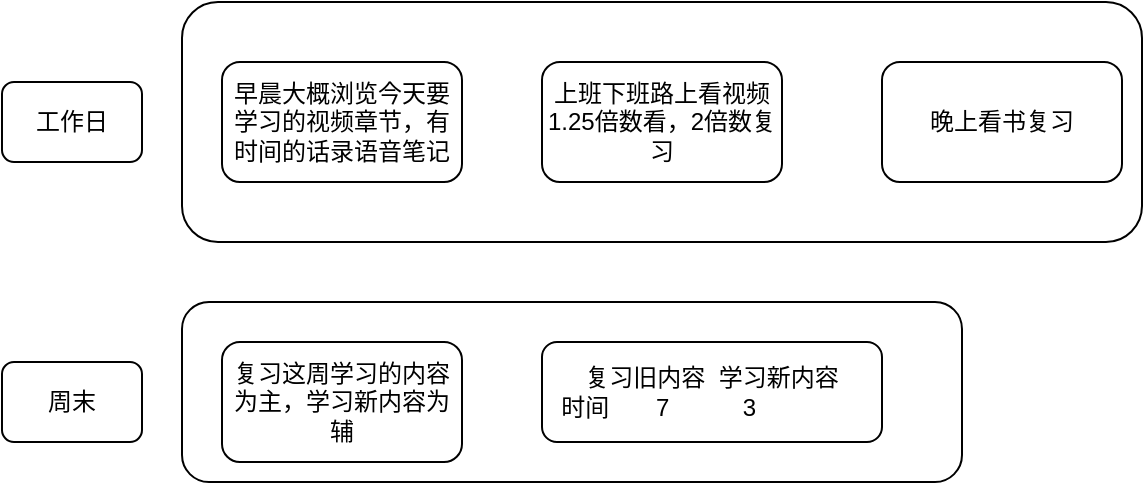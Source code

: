 <mxfile version="12.2.9" type="github" pages="1">
  <diagram id="MTuKY3IIE5yhsqu855IO" name="Page-1">
    <mxGraphModel dx="920" dy="502" grid="1" gridSize="10" guides="1" tooltips="1" connect="1" arrows="1" fold="1" page="1" pageScale="1" pageWidth="850" pageHeight="1100" math="0" shadow="0">
      <root>
        <mxCell id="0"/>
        <mxCell id="1" parent="0"/>
        <mxCell id="dZQ6U5_dljSOXEF4BZyG-9" value="" style="rounded=1;whiteSpace=wrap;html=1;" vertex="1" parent="1">
          <mxGeometry x="170" y="250" width="390" height="90" as="geometry"/>
        </mxCell>
        <mxCell id="dZQ6U5_dljSOXEF4BZyG-8" value="" style="rounded=1;whiteSpace=wrap;html=1;" vertex="1" parent="1">
          <mxGeometry x="170" y="100" width="480" height="120" as="geometry"/>
        </mxCell>
        <mxCell id="dZQ6U5_dljSOXEF4BZyG-1" value="早晨大概浏览今天要学习的视频章节，有时间的话录语音笔记" style="rounded=1;whiteSpace=wrap;html=1;" vertex="1" parent="1">
          <mxGeometry x="190" y="130" width="120" height="60" as="geometry"/>
        </mxCell>
        <mxCell id="dZQ6U5_dljSOXEF4BZyG-2" value="工作日" style="rounded=1;whiteSpace=wrap;html=1;" vertex="1" parent="1">
          <mxGeometry x="80" y="140" width="70" height="40" as="geometry"/>
        </mxCell>
        <mxCell id="dZQ6U5_dljSOXEF4BZyG-3" value="上班下班路上看视频1.25倍数看，2倍数复习" style="rounded=1;whiteSpace=wrap;html=1;" vertex="1" parent="1">
          <mxGeometry x="350" y="130" width="120" height="60" as="geometry"/>
        </mxCell>
        <mxCell id="dZQ6U5_dljSOXEF4BZyG-4" value="晚上看书复习" style="rounded=1;whiteSpace=wrap;html=1;" vertex="1" parent="1">
          <mxGeometry x="520" y="130" width="120" height="60" as="geometry"/>
        </mxCell>
        <mxCell id="dZQ6U5_dljSOXEF4BZyG-5" value="周末" style="rounded=1;whiteSpace=wrap;html=1;" vertex="1" parent="1">
          <mxGeometry x="80" y="280" width="70" height="40" as="geometry"/>
        </mxCell>
        <mxCell id="dZQ6U5_dljSOXEF4BZyG-6" value="复习这周学习的内容为主，学习新内容为辅" style="rounded=1;whiteSpace=wrap;html=1;" vertex="1" parent="1">
          <mxGeometry x="190" y="270" width="120" height="60" as="geometry"/>
        </mxCell>
        <mxCell id="dZQ6U5_dljSOXEF4BZyG-7" value="复习旧内容&amp;nbsp; 学习新内容&lt;br&gt;时间&amp;nbsp; &amp;nbsp; &amp;nbsp; &amp;nbsp;7&amp;nbsp; &amp;nbsp; &amp;nbsp; &amp;nbsp; &amp;nbsp; &amp;nbsp;3&amp;nbsp; &amp;nbsp; &amp;nbsp; &amp;nbsp; &amp;nbsp; &amp;nbsp; &amp;nbsp; &amp;nbsp;&amp;nbsp;&lt;br&gt;" style="rounded=1;whiteSpace=wrap;html=1;" vertex="1" parent="1">
          <mxGeometry x="350" y="270" width="170" height="50" as="geometry"/>
        </mxCell>
      </root>
    </mxGraphModel>
  </diagram>
</mxfile>
